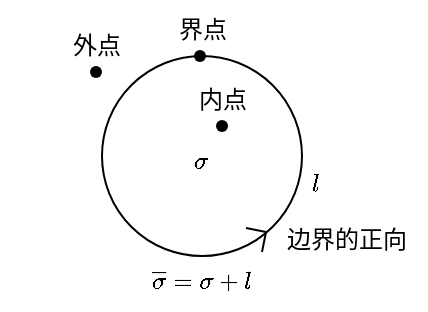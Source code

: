 <mxfile version="21.6.5" type="device">
  <diagram name="第 1 页" id="MaitGPI-S_txmcD9HwoG">
    <mxGraphModel dx="523" dy="390" grid="1" gridSize="10" guides="1" tooltips="1" connect="1" arrows="1" fold="1" page="1" pageScale="1" pageWidth="827" pageHeight="1169" math="1" shadow="0">
      <root>
        <mxCell id="0" />
        <mxCell id="jPiYd9RU20gvULt59Yll-2" value="坐标轴" parent="0" />
        <mxCell id="qit6nW-AXQGKM87TDPEX-0" value="" style="ellipse;whiteSpace=wrap;html=1;aspect=fixed;" vertex="1" parent="jPiYd9RU20gvULt59Yll-2">
          <mxGeometry x="390" y="353" width="100" height="100" as="geometry" />
        </mxCell>
        <mxCell id="qit6nW-AXQGKM87TDPEX-2" value="界点" style="text;html=1;align=center;verticalAlign=middle;resizable=0;points=[];autosize=1;strokeColor=none;fillColor=none;fontFamily=黑体;" vertex="1" parent="jPiYd9RU20gvULt59Yll-2">
          <mxGeometry x="415" y="325" width="50" height="30" as="geometry" />
        </mxCell>
        <mxCell id="qit6nW-AXQGKM87TDPEX-3" value="内点" style="text;html=1;align=center;verticalAlign=middle;resizable=0;points=[];autosize=1;strokeColor=none;fillColor=none;fontFamily=黑体;" vertex="1" parent="jPiYd9RU20gvULt59Yll-2">
          <mxGeometry x="425" y="360" width="50" height="30" as="geometry" />
        </mxCell>
        <mxCell id="qit6nW-AXQGKM87TDPEX-5" value="外点" style="text;html=1;align=center;verticalAlign=middle;resizable=0;points=[];autosize=1;strokeColor=none;fillColor=none;fontFamily=黑体;" vertex="1" parent="jPiYd9RU20gvULt59Yll-2">
          <mxGeometry x="362" y="333" width="50" height="30" as="geometry" />
        </mxCell>
        <mxCell id="qit6nW-AXQGKM87TDPEX-7" value="$$\sigma$$" style="text;html=1;align=center;verticalAlign=middle;resizable=0;points=[];autosize=1;strokeColor=none;fillColor=none;fontFamily=黑体;" vertex="1" parent="jPiYd9RU20gvULt59Yll-2">
          <mxGeometry x="399" y="390" width="80" height="30" as="geometry" />
        </mxCell>
        <mxCell id="qit6nW-AXQGKM87TDPEX-8" value="$$l$$" style="text;html=1;align=center;verticalAlign=middle;resizable=0;points=[];autosize=1;strokeColor=none;fillColor=none;fontFamily=黑体;" vertex="1" parent="jPiYd9RU20gvULt59Yll-2">
          <mxGeometry x="471" y="401" width="50" height="30" as="geometry" />
        </mxCell>
        <mxCell id="qit6nW-AXQGKM87TDPEX-9" value="$$\overline{\sigma}=\sigma+l$$" style="text;html=1;align=center;verticalAlign=middle;resizable=0;points=[];autosize=1;strokeColor=none;fillColor=none;fontFamily=黑体;" vertex="1" parent="jPiYd9RU20gvULt59Yll-2">
          <mxGeometry x="339" y="450" width="200" height="30" as="geometry" />
        </mxCell>
        <mxCell id="qit6nW-AXQGKM87TDPEX-10" value="" style="shape=waypoint;sketch=0;fillStyle=solid;size=6;pointerEvents=1;points=[];fillColor=none;resizable=0;rotatable=0;perimeter=centerPerimeter;snapToPoint=1;" vertex="1" parent="jPiYd9RU20gvULt59Yll-2">
          <mxGeometry x="429" y="343" width="20" height="20" as="geometry" />
        </mxCell>
        <mxCell id="qit6nW-AXQGKM87TDPEX-11" value="" style="shape=waypoint;sketch=0;fillStyle=solid;size=6;pointerEvents=1;points=[];fillColor=none;resizable=0;rotatable=0;perimeter=centerPerimeter;snapToPoint=1;" vertex="1" parent="jPiYd9RU20gvULt59Yll-2">
          <mxGeometry x="440" y="378" width="20" height="20" as="geometry" />
        </mxCell>
        <mxCell id="qit6nW-AXQGKM87TDPEX-12" value="" style="shape=waypoint;sketch=0;fillStyle=solid;size=6;pointerEvents=1;points=[];fillColor=none;resizable=0;rotatable=0;perimeter=centerPerimeter;snapToPoint=1;" vertex="1" parent="jPiYd9RU20gvULt59Yll-2">
          <mxGeometry x="377" y="351" width="20" height="20" as="geometry" />
        </mxCell>
        <mxCell id="qit6nW-AXQGKM87TDPEX-19" value="" style="group" vertex="1" connectable="0" parent="jPiYd9RU20gvULt59Yll-2">
          <mxGeometry x="462" y="439" width="10" height="12" as="geometry" />
        </mxCell>
        <mxCell id="qit6nW-AXQGKM87TDPEX-16" value="" style="endArrow=none;html=1;rounded=0;" edge="1" parent="qit6nW-AXQGKM87TDPEX-19">
          <mxGeometry width="50" height="50" relative="1" as="geometry">
            <mxPoint x="10" y="2" as="sourcePoint" />
            <mxPoint x="8" y="12" as="targetPoint" />
          </mxGeometry>
        </mxCell>
        <mxCell id="qit6nW-AXQGKM87TDPEX-17" value="" style="endArrow=none;html=1;rounded=0;" edge="1" parent="qit6nW-AXQGKM87TDPEX-19">
          <mxGeometry width="50" height="50" relative="1" as="geometry">
            <mxPoint x="10" y="2" as="sourcePoint" />
            <mxPoint as="targetPoint" />
          </mxGeometry>
        </mxCell>
        <mxCell id="qit6nW-AXQGKM87TDPEX-20" value="边界的正向" style="text;html=1;align=center;verticalAlign=middle;resizable=0;points=[];autosize=1;strokeColor=none;fillColor=none;fontFamily=黑体;" vertex="1" parent="jPiYd9RU20gvULt59Yll-2">
          <mxGeometry x="472" y="430" width="80" height="30" as="geometry" />
        </mxCell>
        <mxCell id="jPiYd9RU20gvULt59Yll-3" value="图线" parent="0" />
        <mxCell id="8UdL5ykclIeKqm7qH8z4-2" value="文本" parent="0" />
      </root>
    </mxGraphModel>
  </diagram>
</mxfile>

